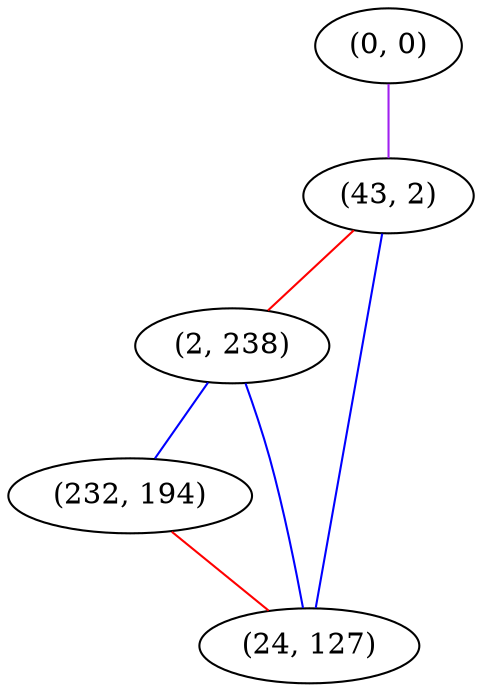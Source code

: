graph "" {
"(0, 0)";
"(43, 2)";
"(2, 238)";
"(232, 194)";
"(24, 127)";
"(0, 0)" -- "(43, 2)"  [color=purple, key=0, weight=4];
"(43, 2)" -- "(2, 238)"  [color=red, key=0, weight=1];
"(43, 2)" -- "(24, 127)"  [color=blue, key=0, weight=3];
"(2, 238)" -- "(232, 194)"  [color=blue, key=0, weight=3];
"(2, 238)" -- "(24, 127)"  [color=blue, key=0, weight=3];
"(232, 194)" -- "(24, 127)"  [color=red, key=0, weight=1];
}
